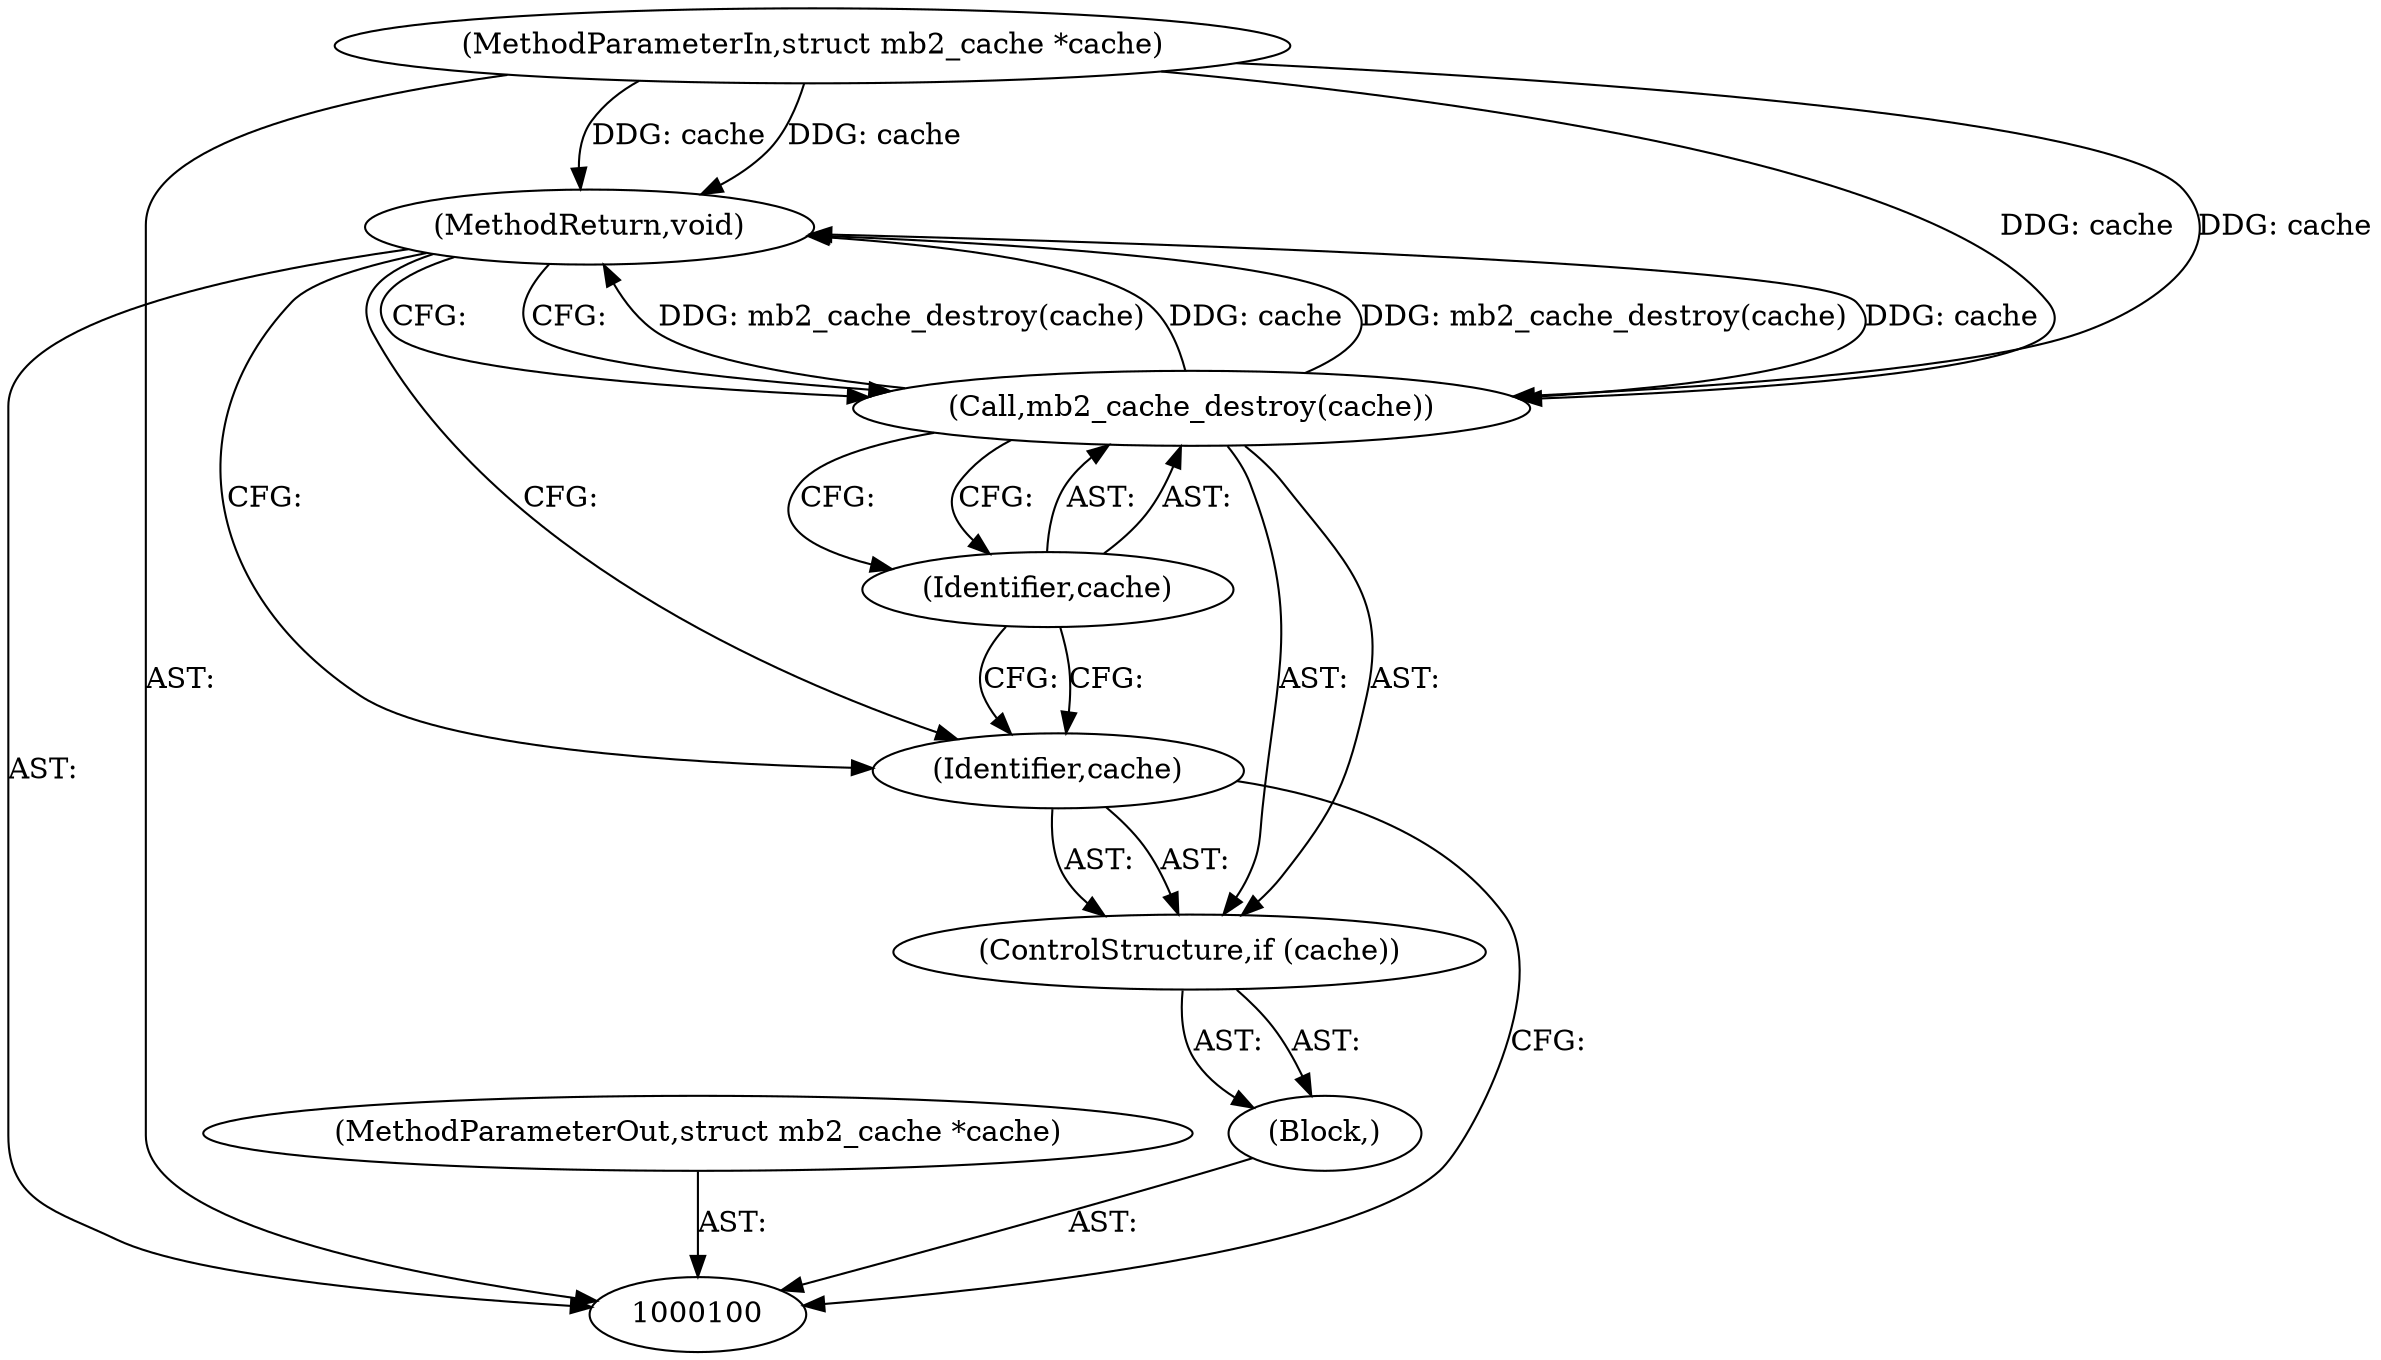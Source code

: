 digraph "0_linux_82939d7999dfc1f1998c4b1c12e2f19edbdff272_7" {
"1000107" [label="(MethodReturn,void)"];
"1000101" [label="(MethodParameterIn,struct mb2_cache *cache)"];
"1000115" [label="(MethodParameterOut,struct mb2_cache *cache)"];
"1000102" [label="(Block,)"];
"1000103" [label="(ControlStructure,if (cache))"];
"1000104" [label="(Identifier,cache)"];
"1000105" [label="(Call,mb2_cache_destroy(cache))"];
"1000106" [label="(Identifier,cache)"];
"1000107" -> "1000100"  [label="AST: "];
"1000107" -> "1000105"  [label="CFG: "];
"1000107" -> "1000104"  [label="CFG: "];
"1000105" -> "1000107"  [label="DDG: mb2_cache_destroy(cache)"];
"1000105" -> "1000107"  [label="DDG: cache"];
"1000101" -> "1000107"  [label="DDG: cache"];
"1000101" -> "1000100"  [label="AST: "];
"1000101" -> "1000107"  [label="DDG: cache"];
"1000101" -> "1000105"  [label="DDG: cache"];
"1000115" -> "1000100"  [label="AST: "];
"1000102" -> "1000100"  [label="AST: "];
"1000103" -> "1000102"  [label="AST: "];
"1000103" -> "1000102"  [label="AST: "];
"1000104" -> "1000103"  [label="AST: "];
"1000105" -> "1000103"  [label="AST: "];
"1000104" -> "1000103"  [label="AST: "];
"1000104" -> "1000100"  [label="CFG: "];
"1000106" -> "1000104"  [label="CFG: "];
"1000107" -> "1000104"  [label="CFG: "];
"1000105" -> "1000103"  [label="AST: "];
"1000105" -> "1000106"  [label="CFG: "];
"1000106" -> "1000105"  [label="AST: "];
"1000107" -> "1000105"  [label="CFG: "];
"1000105" -> "1000107"  [label="DDG: mb2_cache_destroy(cache)"];
"1000105" -> "1000107"  [label="DDG: cache"];
"1000101" -> "1000105"  [label="DDG: cache"];
"1000106" -> "1000105"  [label="AST: "];
"1000106" -> "1000104"  [label="CFG: "];
"1000105" -> "1000106"  [label="CFG: "];
}
